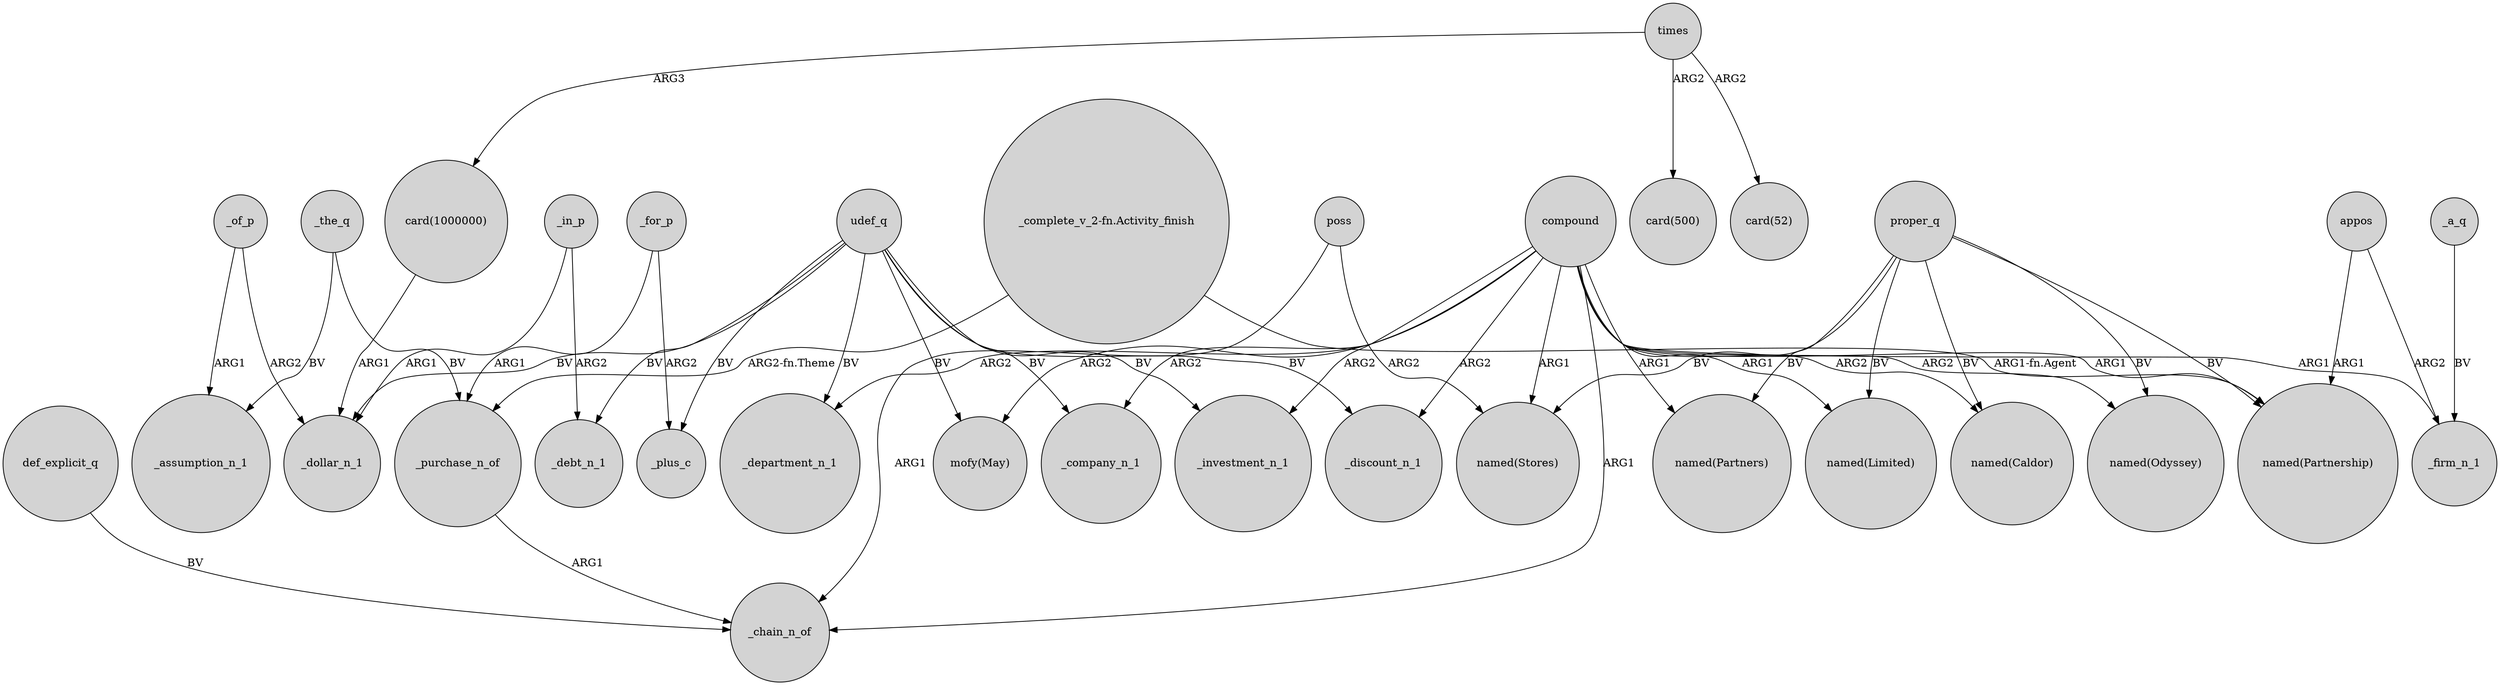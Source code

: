 digraph {
	node [shape=circle style=filled]
	def_explicit_q -> _chain_n_of [label=BV]
	udef_q -> _department_n_1 [label=BV]
	"card(1000000)" -> _dollar_n_1 [label=ARG1]
	appos -> "named(Partnership)" [label=ARG1]
	proper_q -> "named(Partners)" [label=BV]
	proper_q -> "named(Caldor)" [label=BV]
	compound -> "named(Odyssey)" [label=ARG2]
	appos -> _firm_n_1 [label=ARG2]
	_for_p -> _purchase_n_of [label=ARG1]
	udef_q -> _debt_n_1 [label=BV]
	compound -> _company_n_1 [label=ARG2]
	"_complete_v_2-fn.Activity_finish" -> "named(Partnership)" [label="ARG1-fn.Agent"]
	_of_p -> _assumption_n_1 [label=ARG1]
	_a_q -> _firm_n_1 [label=BV]
	compound -> _chain_n_of [label=ARG1]
	udef_q -> _plus_c [label=BV]
	poss -> _chain_n_of [label=ARG1]
	compound -> _investment_n_1 [label=ARG2]
	compound -> "named(Partnership)" [label=ARG1]
	"_complete_v_2-fn.Activity_finish" -> _purchase_n_of [label="ARG2-fn.Theme"]
	_the_q -> _assumption_n_1 [label=BV]
	udef_q -> _discount_n_1 [label=BV]
	poss -> "named(Stores)" [label=ARG2]
	proper_q -> "named(Odyssey)" [label=BV]
	proper_q -> "named(Limited)" [label=BV]
	_purchase_n_of -> _chain_n_of [label=ARG1]
	compound -> "named(Stores)" [label=ARG1]
	compound -> "named(Caldor)" [label=ARG2]
	compound -> "mofy(May)" [label=ARG2]
	times -> "card(1000000)" [label=ARG3]
	proper_q -> "named(Stores)" [label=BV]
	times -> "card(500)" [label=ARG2]
	proper_q -> "named(Partnership)" [label=BV]
	compound -> _firm_n_1 [label=ARG1]
	compound -> "named(Partners)" [label=ARG1]
	udef_q -> _investment_n_1 [label=BV]
	_for_p -> _plus_c [label=ARG2]
	times -> "card(52)" [label=ARG2]
	_in_p -> _dollar_n_1 [label=ARG1]
	compound -> "named(Limited)" [label=ARG1]
	compound -> _discount_n_1 [label=ARG2]
	_the_q -> _purchase_n_of [label=BV]
	_of_p -> _dollar_n_1 [label=ARG2]
	_in_p -> _debt_n_1 [label=ARG2]
	udef_q -> _company_n_1 [label=BV]
	compound -> _department_n_1 [label=ARG2]
	udef_q -> _dollar_n_1 [label=BV]
	udef_q -> "mofy(May)" [label=BV]
}
